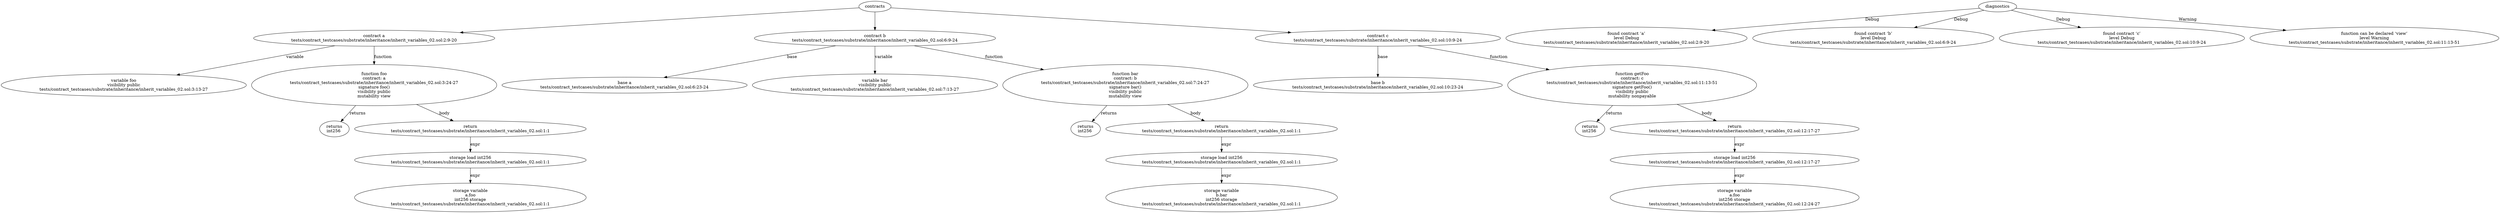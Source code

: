 strict digraph "tests/contract_testcases/substrate/inheritance/inherit_variables_02.sol" {
	contract [label="contract a\ntests/contract_testcases/substrate/inheritance/inherit_variables_02.sol:2:9-20"]
	var [label="variable foo\nvisibility public\ntests/contract_testcases/substrate/inheritance/inherit_variables_02.sol:3:13-27"]
	foo [label="function foo\ncontract: a\ntests/contract_testcases/substrate/inheritance/inherit_variables_02.sol:3:24-27\nsignature foo()\nvisibility public\nmutability view"]
	returns [label="returns\nint256 "]
	return [label="return\ntests/contract_testcases/substrate/inheritance/inherit_variables_02.sol:1:1"]
	storage_load [label="storage load int256\ntests/contract_testcases/substrate/inheritance/inherit_variables_02.sol:1:1"]
	storage_var [label="storage variable\na.foo\nint256 storage\ntests/contract_testcases/substrate/inheritance/inherit_variables_02.sol:1:1"]
	contract_8 [label="contract b\ntests/contract_testcases/substrate/inheritance/inherit_variables_02.sol:6:9-24"]
	base [label="base a\ntests/contract_testcases/substrate/inheritance/inherit_variables_02.sol:6:23-24"]
	var_10 [label="variable bar\nvisibility public\ntests/contract_testcases/substrate/inheritance/inherit_variables_02.sol:7:13-27"]
	bar [label="function bar\ncontract: b\ntests/contract_testcases/substrate/inheritance/inherit_variables_02.sol:7:24-27\nsignature bar()\nvisibility public\nmutability view"]
	returns_12 [label="returns\nint256 "]
	return_13 [label="return\ntests/contract_testcases/substrate/inheritance/inherit_variables_02.sol:1:1"]
	storage_load_14 [label="storage load int256\ntests/contract_testcases/substrate/inheritance/inherit_variables_02.sol:1:1"]
	storage_var_15 [label="storage variable\nb.bar\nint256 storage\ntests/contract_testcases/substrate/inheritance/inherit_variables_02.sol:1:1"]
	contract_16 [label="contract c\ntests/contract_testcases/substrate/inheritance/inherit_variables_02.sol:10:9-24"]
	base_17 [label="base b\ntests/contract_testcases/substrate/inheritance/inherit_variables_02.sol:10:23-24"]
	getFoo [label="function getFoo\ncontract: c\ntests/contract_testcases/substrate/inheritance/inherit_variables_02.sol:11:13-51\nsignature getFoo()\nvisibility public\nmutability nonpayable"]
	returns_19 [label="returns\nint256 "]
	return_20 [label="return\ntests/contract_testcases/substrate/inheritance/inherit_variables_02.sol:12:17-27"]
	storage_load_21 [label="storage load int256\ntests/contract_testcases/substrate/inheritance/inherit_variables_02.sol:12:17-27"]
	storage_var_22 [label="storage variable\na.foo\nint256 storage\ntests/contract_testcases/substrate/inheritance/inherit_variables_02.sol:12:24-27"]
	diagnostic [label="found contract ‘a’\nlevel Debug\ntests/contract_testcases/substrate/inheritance/inherit_variables_02.sol:2:9-20"]
	diagnostic_25 [label="found contract ‘b’\nlevel Debug\ntests/contract_testcases/substrate/inheritance/inherit_variables_02.sol:6:9-24"]
	diagnostic_26 [label="found contract ‘c’\nlevel Debug\ntests/contract_testcases/substrate/inheritance/inherit_variables_02.sol:10:9-24"]
	diagnostic_27 [label="function can be declared ‘view’\nlevel Warning\ntests/contract_testcases/substrate/inheritance/inherit_variables_02.sol:11:13-51"]
	contracts -> contract
	contract -> var [label="variable"]
	contract -> foo [label="function"]
	foo -> returns [label="returns"]
	foo -> return [label="body"]
	return -> storage_load [label="expr"]
	storage_load -> storage_var [label="expr"]
	contracts -> contract_8
	contract_8 -> base [label="base"]
	contract_8 -> var_10 [label="variable"]
	contract_8 -> bar [label="function"]
	bar -> returns_12 [label="returns"]
	bar -> return_13 [label="body"]
	return_13 -> storage_load_14 [label="expr"]
	storage_load_14 -> storage_var_15 [label="expr"]
	contracts -> contract_16
	contract_16 -> base_17 [label="base"]
	contract_16 -> getFoo [label="function"]
	getFoo -> returns_19 [label="returns"]
	getFoo -> return_20 [label="body"]
	return_20 -> storage_load_21 [label="expr"]
	storage_load_21 -> storage_var_22 [label="expr"]
	diagnostics -> diagnostic [label="Debug"]
	diagnostics -> diagnostic_25 [label="Debug"]
	diagnostics -> diagnostic_26 [label="Debug"]
	diagnostics -> diagnostic_27 [label="Warning"]
}
